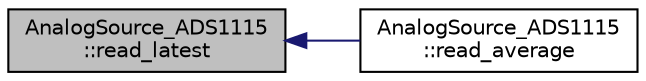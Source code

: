 digraph "AnalogSource_ADS1115::read_latest"
{
 // INTERACTIVE_SVG=YES
  edge [fontname="Helvetica",fontsize="10",labelfontname="Helvetica",labelfontsize="10"];
  node [fontname="Helvetica",fontsize="10",shape=record];
  rankdir="LR";
  Node1 [label="AnalogSource_ADS1115\l::read_latest",height=0.2,width=0.4,color="black", fillcolor="grey75", style="filled", fontcolor="black"];
  Node1 -> Node2 [dir="back",color="midnightblue",fontsize="10",style="solid",fontname="Helvetica"];
  Node2 [label="AnalogSource_ADS1115\l::read_average",height=0.2,width=0.4,color="black", fillcolor="white", style="filled",URL="$classAnalogSource__ADS1115.html#a7c6d402b0223ce2fd93f57330976defc"];
}
